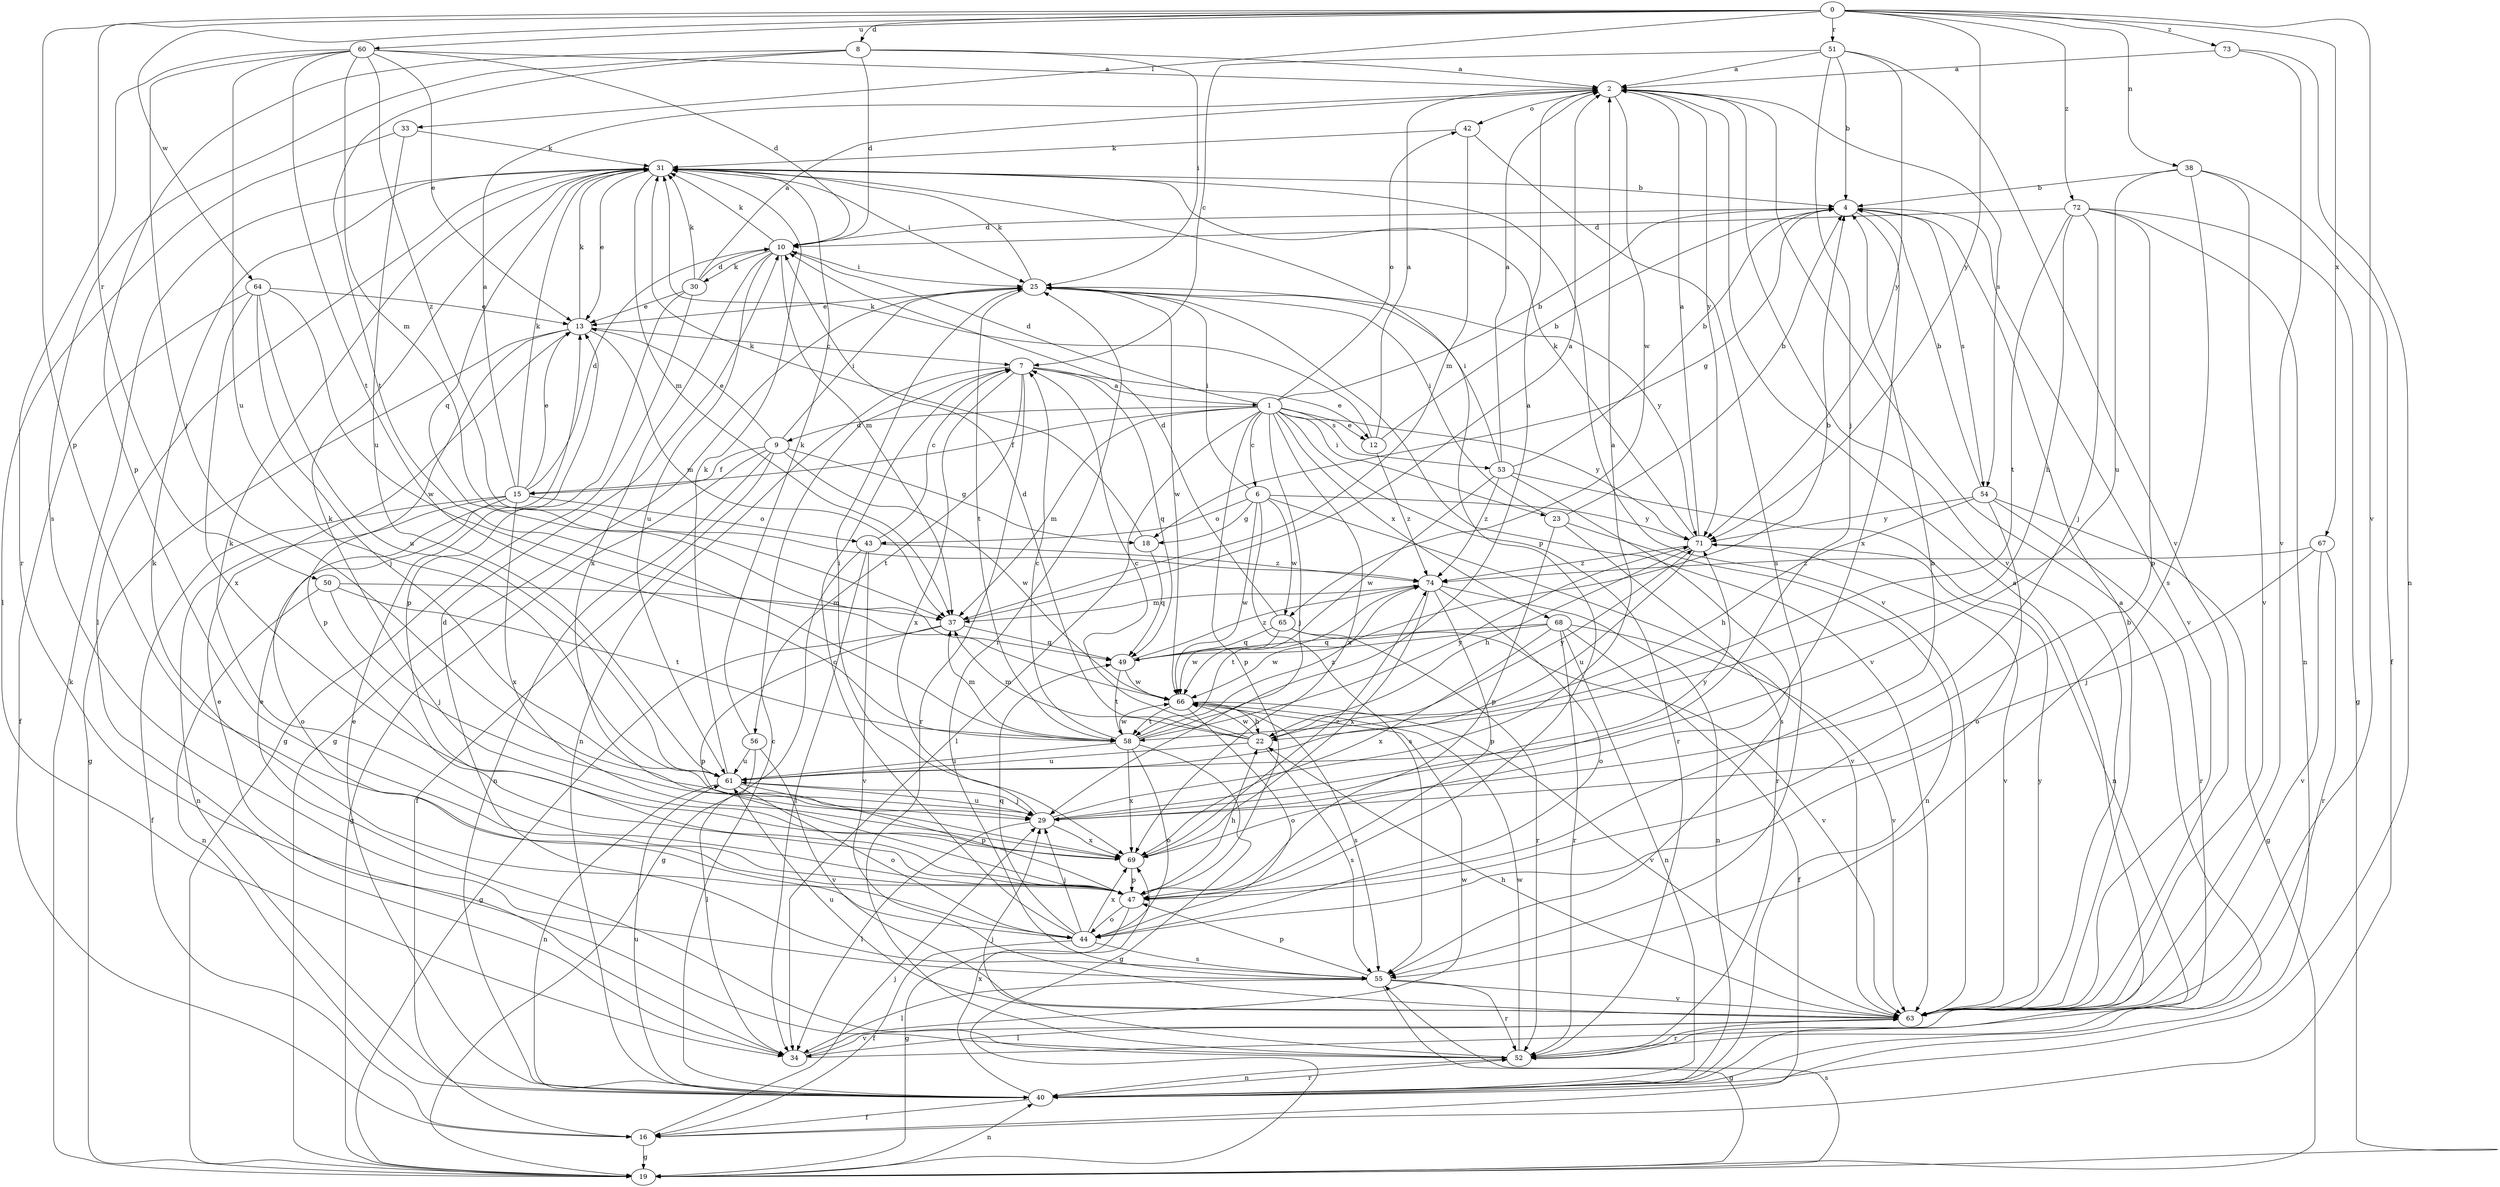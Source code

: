 strict digraph  {
0;
1;
2;
4;
6;
7;
8;
9;
10;
12;
13;
15;
16;
18;
19;
22;
23;
25;
29;
30;
31;
33;
34;
37;
38;
40;
42;
43;
44;
47;
49;
50;
51;
52;
53;
54;
55;
56;
58;
60;
61;
63;
64;
65;
66;
67;
68;
69;
71;
72;
73;
74;
0 -> 8  [label=d];
0 -> 33  [label=l];
0 -> 38  [label=n];
0 -> 47  [label=p];
0 -> 50  [label=r];
0 -> 51  [label=r];
0 -> 60  [label=u];
0 -> 63  [label=v];
0 -> 64  [label=w];
0 -> 67  [label=x];
0 -> 71  [label=y];
0 -> 72  [label=z];
0 -> 73  [label=z];
1 -> 4  [label=b];
1 -> 6  [label=c];
1 -> 9  [label=d];
1 -> 10  [label=d];
1 -> 12  [label=e];
1 -> 15  [label=f];
1 -> 23  [label=i];
1 -> 29  [label=j];
1 -> 34  [label=l];
1 -> 37  [label=m];
1 -> 42  [label=o];
1 -> 47  [label=p];
1 -> 52  [label=r];
1 -> 53  [label=s];
1 -> 68  [label=x];
1 -> 69  [label=x];
1 -> 71  [label=y];
2 -> 42  [label=o];
2 -> 54  [label=s];
2 -> 63  [label=v];
2 -> 65  [label=w];
2 -> 71  [label=y];
4 -> 10  [label=d];
4 -> 18  [label=g];
4 -> 54  [label=s];
4 -> 63  [label=v];
4 -> 69  [label=x];
6 -> 18  [label=g];
6 -> 25  [label=i];
6 -> 43  [label=o];
6 -> 55  [label=s];
6 -> 63  [label=v];
6 -> 65  [label=w];
6 -> 66  [label=w];
6 -> 71  [label=y];
7 -> 1  [label=a];
7 -> 12  [label=e];
7 -> 40  [label=n];
7 -> 49  [label=q];
7 -> 52  [label=r];
7 -> 56  [label=t];
7 -> 69  [label=x];
8 -> 2  [label=a];
8 -> 10  [label=d];
8 -> 25  [label=i];
8 -> 47  [label=p];
8 -> 55  [label=s];
8 -> 58  [label=t];
9 -> 13  [label=e];
9 -> 15  [label=f];
9 -> 16  [label=f];
9 -> 18  [label=g];
9 -> 19  [label=g];
9 -> 25  [label=i];
9 -> 40  [label=n];
9 -> 66  [label=w];
10 -> 25  [label=i];
10 -> 30  [label=k];
10 -> 31  [label=k];
10 -> 37  [label=m];
10 -> 61  [label=u];
10 -> 69  [label=x];
12 -> 2  [label=a];
12 -> 4  [label=b];
12 -> 31  [label=k];
12 -> 74  [label=z];
13 -> 7  [label=c];
13 -> 19  [label=g];
13 -> 31  [label=k];
13 -> 37  [label=m];
13 -> 47  [label=p];
15 -> 2  [label=a];
15 -> 10  [label=d];
15 -> 13  [label=e];
15 -> 16  [label=f];
15 -> 31  [label=k];
15 -> 40  [label=n];
15 -> 43  [label=o];
15 -> 44  [label=o];
15 -> 69  [label=x];
16 -> 19  [label=g];
16 -> 29  [label=j];
18 -> 31  [label=k];
18 -> 49  [label=q];
19 -> 31  [label=k];
19 -> 40  [label=n];
19 -> 55  [label=s];
22 -> 7  [label=c];
22 -> 10  [label=d];
22 -> 37  [label=m];
22 -> 55  [label=s];
22 -> 61  [label=u];
22 -> 66  [label=w];
22 -> 71  [label=y];
23 -> 4  [label=b];
23 -> 25  [label=i];
23 -> 40  [label=n];
23 -> 47  [label=p];
23 -> 52  [label=r];
25 -> 13  [label=e];
25 -> 19  [label=g];
25 -> 31  [label=k];
25 -> 58  [label=t];
25 -> 63  [label=v];
25 -> 66  [label=w];
25 -> 71  [label=y];
29 -> 2  [label=a];
29 -> 25  [label=i];
29 -> 34  [label=l];
29 -> 61  [label=u];
29 -> 69  [label=x];
29 -> 71  [label=y];
30 -> 2  [label=a];
30 -> 10  [label=d];
30 -> 13  [label=e];
30 -> 19  [label=g];
30 -> 31  [label=k];
30 -> 47  [label=p];
31 -> 4  [label=b];
31 -> 13  [label=e];
31 -> 25  [label=i];
31 -> 34  [label=l];
31 -> 37  [label=m];
31 -> 47  [label=p];
31 -> 49  [label=q];
31 -> 63  [label=v];
33 -> 31  [label=k];
33 -> 34  [label=l];
33 -> 61  [label=u];
34 -> 2  [label=a];
34 -> 13  [label=e];
34 -> 63  [label=v];
34 -> 66  [label=w];
37 -> 2  [label=a];
37 -> 19  [label=g];
37 -> 47  [label=p];
37 -> 49  [label=q];
38 -> 4  [label=b];
38 -> 16  [label=f];
38 -> 55  [label=s];
38 -> 61  [label=u];
38 -> 63  [label=v];
40 -> 2  [label=a];
40 -> 7  [label=c];
40 -> 13  [label=e];
40 -> 16  [label=f];
40 -> 52  [label=r];
40 -> 61  [label=u];
40 -> 69  [label=x];
42 -> 31  [label=k];
42 -> 37  [label=m];
42 -> 55  [label=s];
43 -> 7  [label=c];
43 -> 19  [label=g];
43 -> 34  [label=l];
43 -> 63  [label=v];
43 -> 74  [label=z];
44 -> 7  [label=c];
44 -> 16  [label=f];
44 -> 29  [label=j];
44 -> 31  [label=k];
44 -> 49  [label=q];
44 -> 55  [label=s];
44 -> 69  [label=x];
47 -> 4  [label=b];
47 -> 19  [label=g];
47 -> 22  [label=h];
47 -> 31  [label=k];
47 -> 44  [label=o];
49 -> 4  [label=b];
49 -> 58  [label=t];
49 -> 66  [label=w];
49 -> 74  [label=z];
50 -> 29  [label=j];
50 -> 37  [label=m];
50 -> 40  [label=n];
50 -> 58  [label=t];
51 -> 2  [label=a];
51 -> 4  [label=b];
51 -> 7  [label=c];
51 -> 29  [label=j];
51 -> 63  [label=v];
51 -> 71  [label=y];
52 -> 13  [label=e];
52 -> 29  [label=j];
52 -> 40  [label=n];
52 -> 66  [label=w];
53 -> 2  [label=a];
53 -> 4  [label=b];
53 -> 25  [label=i];
53 -> 40  [label=n];
53 -> 55  [label=s];
53 -> 66  [label=w];
53 -> 74  [label=z];
54 -> 4  [label=b];
54 -> 19  [label=g];
54 -> 22  [label=h];
54 -> 44  [label=o];
54 -> 52  [label=r];
54 -> 71  [label=y];
55 -> 10  [label=d];
55 -> 19  [label=g];
55 -> 25  [label=i];
55 -> 34  [label=l];
55 -> 47  [label=p];
55 -> 52  [label=r];
55 -> 63  [label=v];
56 -> 31  [label=k];
56 -> 34  [label=l];
56 -> 61  [label=u];
56 -> 63  [label=v];
58 -> 2  [label=a];
58 -> 7  [label=c];
58 -> 19  [label=g];
58 -> 37  [label=m];
58 -> 44  [label=o];
58 -> 61  [label=u];
58 -> 66  [label=w];
58 -> 69  [label=x];
58 -> 71  [label=y];
58 -> 74  [label=z];
60 -> 2  [label=a];
60 -> 10  [label=d];
60 -> 13  [label=e];
60 -> 29  [label=j];
60 -> 37  [label=m];
60 -> 52  [label=r];
60 -> 58  [label=t];
60 -> 61  [label=u];
60 -> 74  [label=z];
61 -> 29  [label=j];
61 -> 31  [label=k];
61 -> 40  [label=n];
61 -> 44  [label=o];
61 -> 47  [label=p];
63 -> 4  [label=b];
63 -> 22  [label=h];
63 -> 34  [label=l];
63 -> 52  [label=r];
63 -> 61  [label=u];
63 -> 71  [label=y];
64 -> 13  [label=e];
64 -> 16  [label=f];
64 -> 29  [label=j];
64 -> 61  [label=u];
64 -> 66  [label=w];
64 -> 69  [label=x];
65 -> 10  [label=d];
65 -> 49  [label=q];
65 -> 52  [label=r];
65 -> 63  [label=v];
65 -> 66  [label=w];
66 -> 22  [label=h];
66 -> 44  [label=o];
66 -> 55  [label=s];
66 -> 58  [label=t];
66 -> 63  [label=v];
67 -> 29  [label=j];
67 -> 52  [label=r];
67 -> 63  [label=v];
67 -> 74  [label=z];
68 -> 16  [label=f];
68 -> 40  [label=n];
68 -> 49  [label=q];
68 -> 52  [label=r];
68 -> 63  [label=v];
68 -> 66  [label=w];
68 -> 69  [label=x];
69 -> 31  [label=k];
69 -> 47  [label=p];
69 -> 74  [label=z];
71 -> 2  [label=a];
71 -> 22  [label=h];
71 -> 31  [label=k];
71 -> 61  [label=u];
71 -> 63  [label=v];
71 -> 74  [label=z];
72 -> 10  [label=d];
72 -> 19  [label=g];
72 -> 22  [label=h];
72 -> 29  [label=j];
72 -> 40  [label=n];
72 -> 47  [label=p];
72 -> 58  [label=t];
73 -> 2  [label=a];
73 -> 40  [label=n];
73 -> 63  [label=v];
74 -> 37  [label=m];
74 -> 40  [label=n];
74 -> 44  [label=o];
74 -> 47  [label=p];
74 -> 58  [label=t];
74 -> 69  [label=x];
}
